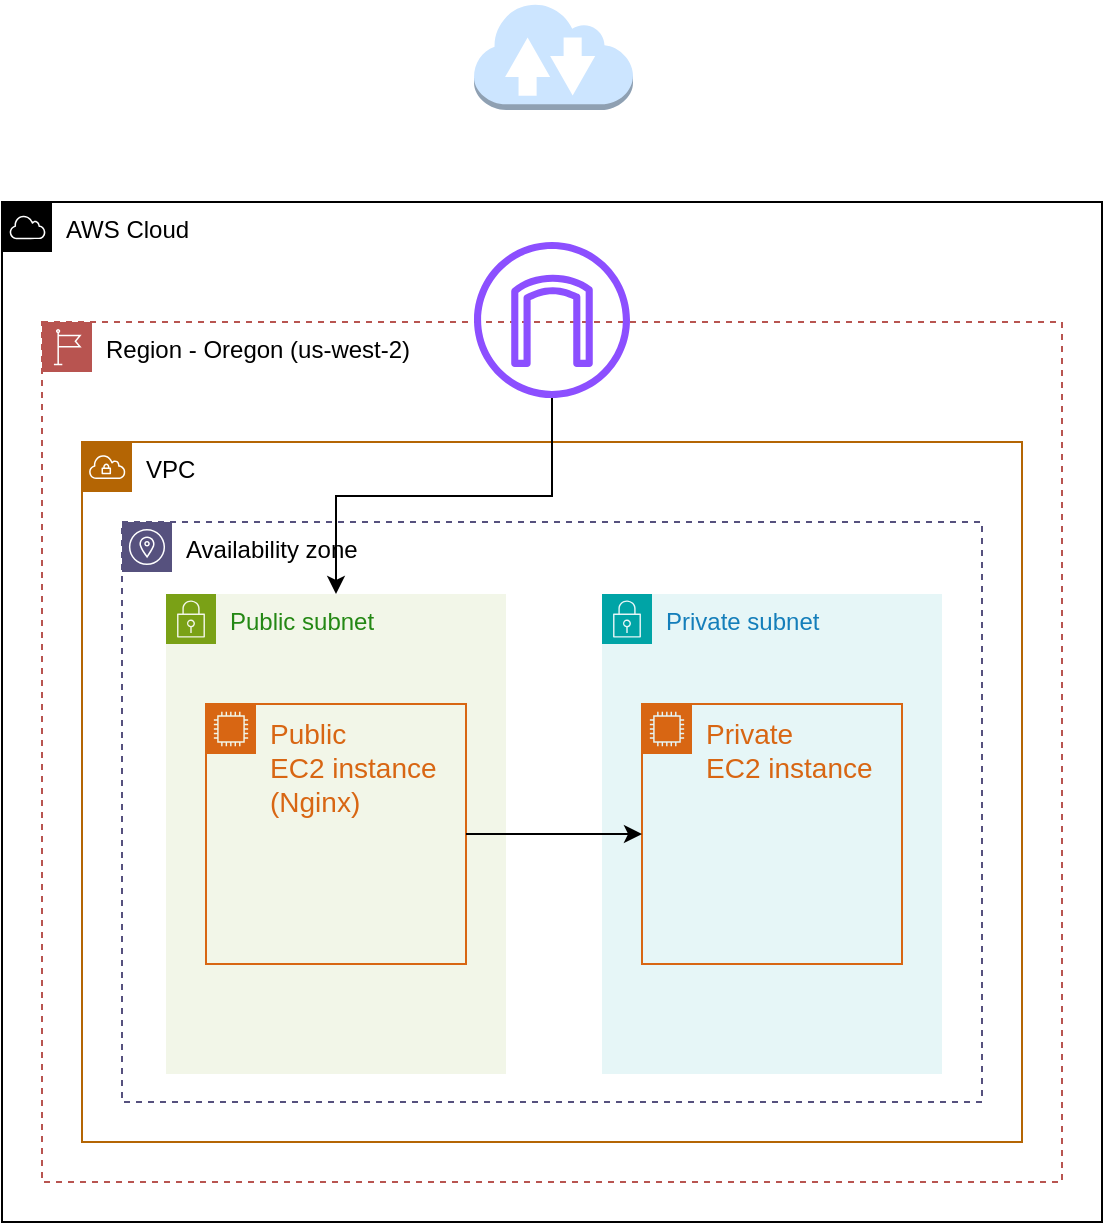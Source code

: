 <mxfile version="22.1.18" type="device">
  <diagram name="Page-1" id="yexVqjzWTtGLjaNakG3Y">
    <mxGraphModel dx="753" dy="2593" grid="1" gridSize="10" guides="1" tooltips="1" connect="1" arrows="1" fold="1" page="1" pageScale="1" pageWidth="850" pageHeight="1100" math="0" shadow="0">
      <root>
        <mxCell id="0" />
        <mxCell id="1" parent="0" />
        <mxCell id="jnHiDplncQ5lODW3lhRb-4" value="AWS Cloud" style="sketch=0;outlineConnect=0;html=1;whiteSpace=wrap;fontSize=12;fontStyle=0;shape=mxgraph.aws4.group;grIcon=mxgraph.aws4.group_aws_cloud;verticalAlign=top;align=left;spacingLeft=30;dashed=0;movable=1;resizable=1;rotatable=1;deletable=1;editable=1;locked=0;connectable=1;" vertex="1" parent="1">
          <mxGeometry x="50" y="-1700" width="550" height="510" as="geometry" />
        </mxCell>
        <mxCell id="jnHiDplncQ5lODW3lhRb-1" value="VPC" style="sketch=0;outlineConnect=0;html=1;whiteSpace=wrap;fontSize=12;fontStyle=0;shape=mxgraph.aws4.group;grIcon=mxgraph.aws4.group_vpc;strokeColor=#b46504;fillColor=none;verticalAlign=top;align=left;spacingLeft=30;dashed=0;" vertex="1" parent="1">
          <mxGeometry x="90" y="-1580" width="470" height="350" as="geometry" />
        </mxCell>
        <mxCell id="jnHiDplncQ5lODW3lhRb-8" value="Region - Oregon (us-west-2)" style="sketch=0;outlineConnect=0;html=1;whiteSpace=wrap;fontSize=12;fontStyle=0;shape=mxgraph.aws4.group;grIcon=mxgraph.aws4.group_region;strokeColor=#b85450;fillColor=none;verticalAlign=top;align=left;spacingLeft=30;dashed=1;movable=1;resizable=1;rotatable=1;deletable=1;editable=1;locked=0;connectable=1;" vertex="1" parent="1">
          <mxGeometry x="70" y="-1640" width="510" height="430" as="geometry" />
        </mxCell>
        <mxCell id="jnHiDplncQ5lODW3lhRb-18" value="" style="edgeStyle=orthogonalEdgeStyle;rounded=0;orthogonalLoop=1;jettySize=auto;html=1;" edge="1" parent="1" source="jnHiDplncQ5lODW3lhRb-11" target="jnHiDplncQ5lODW3lhRb-5">
          <mxGeometry relative="1" as="geometry" />
        </mxCell>
        <mxCell id="jnHiDplncQ5lODW3lhRb-11" value="" style="sketch=0;outlineConnect=0;fontColor=#232F3E;gradientColor=none;fillColor=#8C4FFF;strokeColor=none;dashed=0;verticalLabelPosition=bottom;verticalAlign=top;align=center;html=1;fontSize=12;fontStyle=0;aspect=fixed;pointerEvents=1;shape=mxgraph.aws4.internet_gateway;" vertex="1" parent="1">
          <mxGeometry x="286" y="-1680" width="78" height="78" as="geometry" />
        </mxCell>
        <mxCell id="jnHiDplncQ5lODW3lhRb-12" value="" style="group" vertex="1" connectable="0" parent="1">
          <mxGeometry x="110" y="-1540" width="430" height="290" as="geometry" />
        </mxCell>
        <mxCell id="jnHiDplncQ5lODW3lhRb-3" value="Availability zone" style="sketch=0;outlineConnect=0;html=1;whiteSpace=wrap;fontSize=12;fontStyle=0;shape=mxgraph.aws4.group;grIcon=mxgraph.aws4.group_availability_zone;strokeColor=#56517e;fillColor=none;verticalAlign=top;align=left;spacingLeft=30;dashed=1;" vertex="1" parent="jnHiDplncQ5lODW3lhRb-12">
          <mxGeometry width="430" height="290" as="geometry" />
        </mxCell>
        <mxCell id="jnHiDplncQ5lODW3lhRb-5" value="Public subnet" style="points=[[0,0],[0.25,0],[0.5,0],[0.75,0],[1,0],[1,0.25],[1,0.5],[1,0.75],[1,1],[0.75,1],[0.5,1],[0.25,1],[0,1],[0,0.75],[0,0.5],[0,0.25]];outlineConnect=0;gradientColor=none;html=1;whiteSpace=wrap;fontSize=12;fontStyle=0;container=1;pointerEvents=0;collapsible=0;recursiveResize=0;shape=mxgraph.aws4.group;grIcon=mxgraph.aws4.group_security_group;grStroke=0;strokeColor=#7AA116;fillColor=#F2F6E8;verticalAlign=top;align=left;spacingLeft=30;fontColor=#248814;dashed=0;" vertex="1" parent="jnHiDplncQ5lODW3lhRb-12">
          <mxGeometry x="22" y="36" width="170" height="240" as="geometry" />
        </mxCell>
        <mxCell id="jnHiDplncQ5lODW3lhRb-13" value="&lt;font style=&quot;font-size: 14px;&quot;&gt;Public &lt;br&gt;EC2 instance&amp;nbsp;&lt;br&gt;(Nginx)&lt;/font&gt;" style="points=[[0,0],[0.25,0],[0.5,0],[0.75,0],[1,0],[1,0.25],[1,0.5],[1,0.75],[1,1],[0.75,1],[0.5,1],[0.25,1],[0,1],[0,0.75],[0,0.5],[0,0.25]];outlineConnect=0;gradientColor=none;html=1;whiteSpace=wrap;fontSize=12;fontStyle=0;container=1;pointerEvents=0;collapsible=0;recursiveResize=0;shape=mxgraph.aws4.group;grIcon=mxgraph.aws4.group_ec2_instance_contents;strokeColor=#D86613;fillColor=none;verticalAlign=top;align=left;spacingLeft=30;fontColor=#D86613;dashed=0;" vertex="1" parent="jnHiDplncQ5lODW3lhRb-5">
          <mxGeometry x="20" y="55" width="130" height="130" as="geometry" />
        </mxCell>
        <mxCell id="jnHiDplncQ5lODW3lhRb-7" value="Private subnet" style="points=[[0,0],[0.25,0],[0.5,0],[0.75,0],[1,0],[1,0.25],[1,0.5],[1,0.75],[1,1],[0.75,1],[0.5,1],[0.25,1],[0,1],[0,0.75],[0,0.5],[0,0.25]];outlineConnect=0;gradientColor=none;html=1;whiteSpace=wrap;fontSize=12;fontStyle=0;container=1;pointerEvents=0;collapsible=0;recursiveResize=0;shape=mxgraph.aws4.group;grIcon=mxgraph.aws4.group_security_group;grStroke=0;strokeColor=#00A4A6;fillColor=#E6F6F7;verticalAlign=top;align=left;spacingLeft=30;fontColor=#147EBA;dashed=0;" vertex="1" parent="jnHiDplncQ5lODW3lhRb-12">
          <mxGeometry x="240" y="36" width="170" height="240" as="geometry" />
        </mxCell>
        <mxCell id="jnHiDplncQ5lODW3lhRb-14" value="&lt;font style=&quot;&quot;&gt;&lt;font style=&quot;font-size: 14px;&quot;&gt;Private&lt;/font&gt;&lt;br&gt;&lt;font style=&quot;font-size: 14px;&quot;&gt;EC2 instance&lt;/font&gt;&lt;/font&gt;&lt;font style=&quot;font-size: 14px;&quot;&gt;&amp;nbsp;&lt;/font&gt;" style="points=[[0,0],[0.25,0],[0.5,0],[0.75,0],[1,0],[1,0.25],[1,0.5],[1,0.75],[1,1],[0.75,1],[0.5,1],[0.25,1],[0,1],[0,0.75],[0,0.5],[0,0.25]];outlineConnect=0;gradientColor=none;html=1;whiteSpace=wrap;fontSize=12;fontStyle=0;container=1;pointerEvents=0;collapsible=0;recursiveResize=0;shape=mxgraph.aws4.group;grIcon=mxgraph.aws4.group_ec2_instance_contents;strokeColor=#D86613;fillColor=none;verticalAlign=top;align=left;spacingLeft=30;fontColor=#D86613;dashed=0;" vertex="1" parent="jnHiDplncQ5lODW3lhRb-7">
          <mxGeometry x="20" y="55" width="130" height="130" as="geometry" />
        </mxCell>
        <mxCell id="jnHiDplncQ5lODW3lhRb-17" style="edgeStyle=orthogonalEdgeStyle;rounded=0;orthogonalLoop=1;jettySize=auto;html=1;entryX=0;entryY=0.5;entryDx=0;entryDy=0;" edge="1" parent="jnHiDplncQ5lODW3lhRb-12" source="jnHiDplncQ5lODW3lhRb-13" target="jnHiDplncQ5lODW3lhRb-14">
          <mxGeometry relative="1" as="geometry" />
        </mxCell>
        <mxCell id="jnHiDplncQ5lODW3lhRb-15" value="" style="outlineConnect=0;dashed=0;verticalLabelPosition=bottom;verticalAlign=top;align=center;html=1;shape=mxgraph.aws3.internet_2;fillColor=#cce5ff;strokeColor=#36393d;" vertex="1" parent="1">
          <mxGeometry x="286" y="-1800" width="79.5" height="54" as="geometry" />
        </mxCell>
      </root>
    </mxGraphModel>
  </diagram>
</mxfile>
